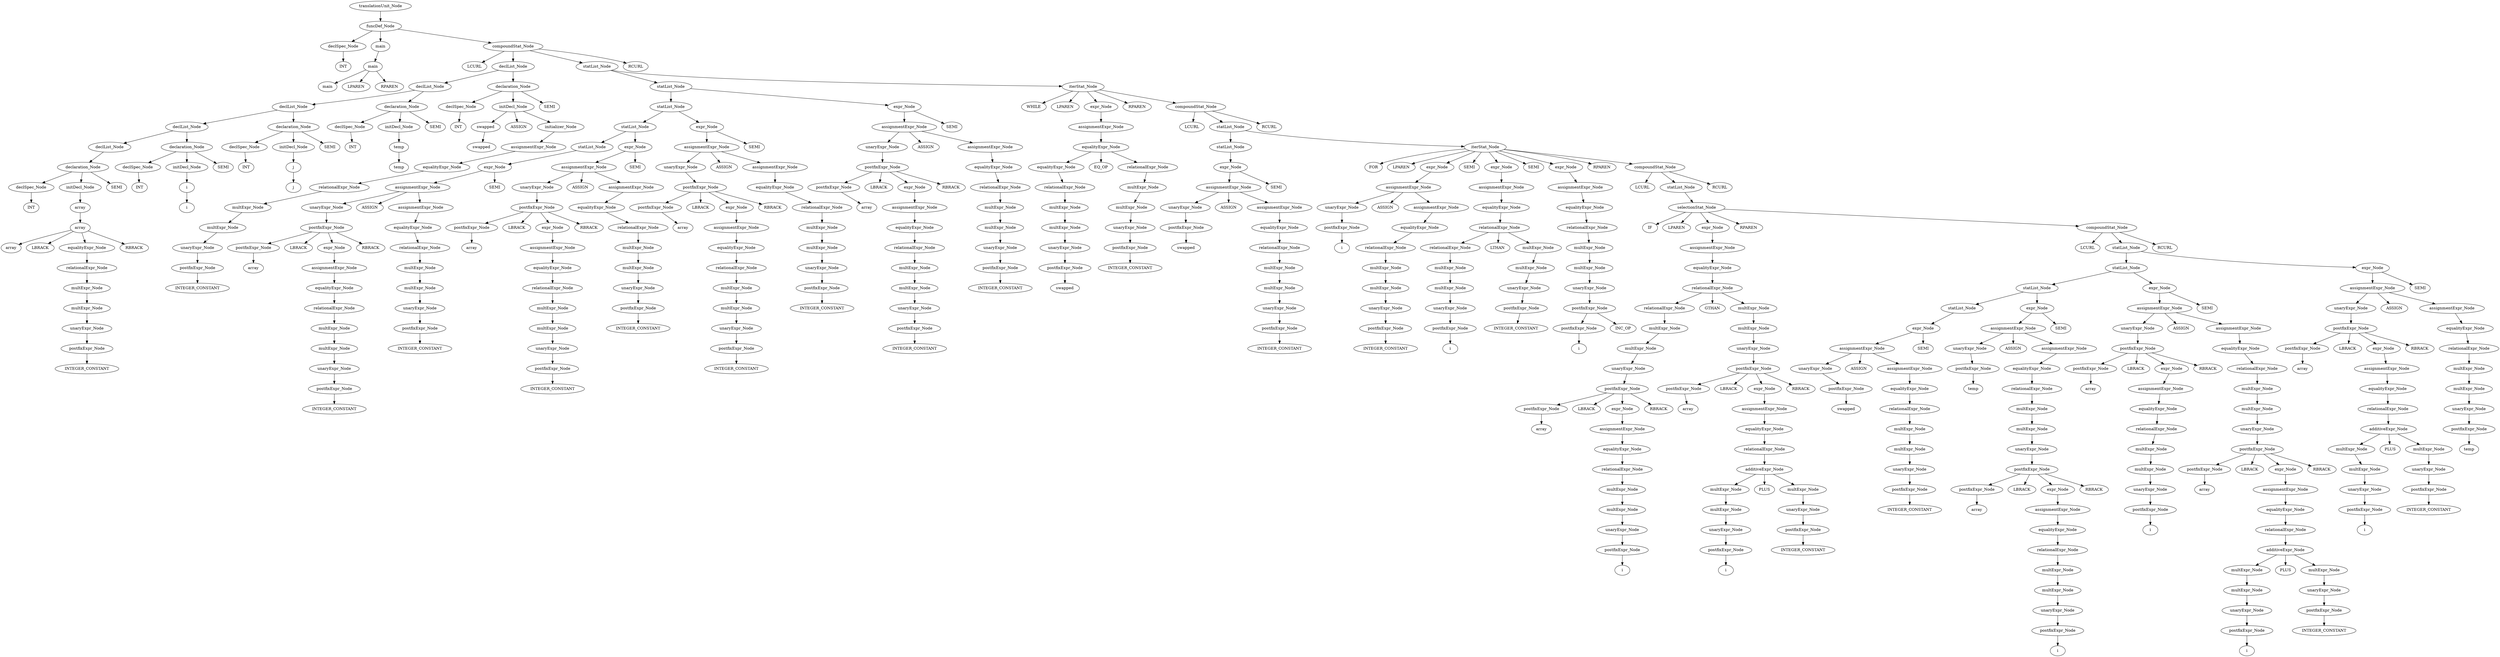 digraph{
graph[ordering = out]
INT_1 [label = "INT"];
declSpec_Node_2 [label = "declSpec_Node"];
declSpec_Node_2 -> INT_1;
main_3 [label = "main"];
main_4 [label = "main"];
main_4 -> main_3;
main_4 -> LPAREN0;
LPAREN0[label=LPAREN];
main_4 -> RPAREN1;
RPAREN1[label=RPAREN];
main_5 [label = "main"];
main_5 -> main_4;
INT_6 [label = "INT"];
declSpec_Node_7 [label = "declSpec_Node"];
declSpec_Node_7 -> INT_6;
array_8 [label = "array"];
INTEGER_CONSTANT_9 [label = "INTEGER_CONSTANT"];
postfixExpr_Node_10 [label = "postfixExpr_Node"];
postfixExpr_Node_10 -> INTEGER_CONSTANT_9;
unaryExpr_Node_11 [label = "unaryExpr_Node"];
unaryExpr_Node_11 -> postfixExpr_Node_10;
multExpr_Node_12 [label = "multExpr_Node"];
multExpr_Node_12 -> unaryExpr_Node_11;
multExpr_Node_13 [label = "multExpr_Node"];
multExpr_Node_13 -> multExpr_Node_12;
relationalExpr_Node_14 [label = "relationalExpr_Node"];
relationalExpr_Node_14 -> multExpr_Node_13;
equalityExpr_Node_15 [label = "equalityExpr_Node"];
equalityExpr_Node_15 -> relationalExpr_Node_14;
array_16 [label = "array"];
array_16 -> array_8;
array_16 -> LBRACK2;
LBRACK2[label=LBRACK];
array_16 -> equalityExpr_Node_15;
array_16 -> RBRACK3;
RBRACK3[label=RBRACK];
array_17 [label = "array"];
array_17 -> array_16;
initDecl_Node_18 [label = "initDecl_Node"];
initDecl_Node_18 -> array_17;
declaration_Node_19 [label = "declaration_Node"];
declaration_Node_19 -> declSpec_Node_7;
declaration_Node_19 -> initDecl_Node_18;
declaration_Node_19 -> SEMI4;
SEMI4[label=SEMI];
declList_Node_20 [label = "declList_Node"];
declList_Node_20 -> declaration_Node_19;
INT_21 [label = "INT"];
declSpec_Node_22 [label = "declSpec_Node"];
declSpec_Node_22 -> INT_21;
i_23 [label = "i"];
i_24 [label = "i"];
i_24 -> i_23;
initDecl_Node_25 [label = "initDecl_Node"];
initDecl_Node_25 -> i_24;
declaration_Node_26 [label = "declaration_Node"];
declaration_Node_26 -> declSpec_Node_22;
declaration_Node_26 -> initDecl_Node_25;
declaration_Node_26 -> SEMI5;
SEMI5[label=SEMI];
declList_Node_27 [label = "declList_Node"];
declList_Node_27 -> declList_Node_20;
declList_Node_27 -> declaration_Node_26;
INT_28 [label = "INT"];
declSpec_Node_29 [label = "declSpec_Node"];
declSpec_Node_29 -> INT_28;
j_30 [label = "j"];
j_31 [label = "j"];
j_31 -> j_30;
initDecl_Node_32 [label = "initDecl_Node"];
initDecl_Node_32 -> j_31;
declaration_Node_33 [label = "declaration_Node"];
declaration_Node_33 -> declSpec_Node_29;
declaration_Node_33 -> initDecl_Node_32;
declaration_Node_33 -> SEMI6;
SEMI6[label=SEMI];
declList_Node_34 [label = "declList_Node"];
declList_Node_34 -> declList_Node_27;
declList_Node_34 -> declaration_Node_33;
INT_35 [label = "INT"];
declSpec_Node_36 [label = "declSpec_Node"];
declSpec_Node_36 -> INT_35;
temp_37 [label = "temp"];
temp_38 [label = "temp"];
temp_38 -> temp_37;
initDecl_Node_39 [label = "initDecl_Node"];
initDecl_Node_39 -> temp_38;
declaration_Node_40 [label = "declaration_Node"];
declaration_Node_40 -> declSpec_Node_36;
declaration_Node_40 -> initDecl_Node_39;
declaration_Node_40 -> SEMI7;
SEMI7[label=SEMI];
declList_Node_41 [label = "declList_Node"];
declList_Node_41 -> declList_Node_34;
declList_Node_41 -> declaration_Node_40;
INT_42 [label = "INT"];
declSpec_Node_43 [label = "declSpec_Node"];
declSpec_Node_43 -> INT_42;
swapped_44 [label = "swapped"];
swapped_45 [label = "swapped"];
swapped_45 -> swapped_44;
INTEGER_CONSTANT_46 [label = "INTEGER_CONSTANT"];
postfixExpr_Node_47 [label = "postfixExpr_Node"];
postfixExpr_Node_47 -> INTEGER_CONSTANT_46;
unaryExpr_Node_48 [label = "unaryExpr_Node"];
unaryExpr_Node_48 -> postfixExpr_Node_47;
multExpr_Node_49 [label = "multExpr_Node"];
multExpr_Node_49 -> unaryExpr_Node_48;
multExpr_Node_50 [label = "multExpr_Node"];
multExpr_Node_50 -> multExpr_Node_49;
relationalExpr_Node_51 [label = "relationalExpr_Node"];
relationalExpr_Node_51 -> multExpr_Node_50;
equalityExpr_Node_52 [label = "equalityExpr_Node"];
equalityExpr_Node_52 -> relationalExpr_Node_51;
assignmentExpr_Node_53 [label = "assignmentExpr_Node"];
assignmentExpr_Node_53 -> equalityExpr_Node_52;
initializer_Node_54 [label = "initializer_Node"];
initializer_Node_54 -> assignmentExpr_Node_53;
initDecl_Node_55 [label = "initDecl_Node"];
initDecl_Node_55 -> swapped_45;
initDecl_Node_55 -> ASSIGN8;
ASSIGN8[label=ASSIGN];
initDecl_Node_55 -> initializer_Node_54;
declaration_Node_56 [label = "declaration_Node"];
declaration_Node_56 -> declSpec_Node_43;
declaration_Node_56 -> initDecl_Node_55;
declaration_Node_56 -> SEMI9;
SEMI9[label=SEMI];
declList_Node_57 [label = "declList_Node"];
declList_Node_57 -> declList_Node_41;
declList_Node_57 -> declaration_Node_56;
array_58 [label = "array"];
postfixExpr_Node_59 [label = "postfixExpr_Node"];
postfixExpr_Node_59 -> array_58;
INTEGER_CONSTANT_60 [label = "INTEGER_CONSTANT"];
postfixExpr_Node_61 [label = "postfixExpr_Node"];
postfixExpr_Node_61 -> INTEGER_CONSTANT_60;
unaryExpr_Node_62 [label = "unaryExpr_Node"];
unaryExpr_Node_62 -> postfixExpr_Node_61;
multExpr_Node_63 [label = "multExpr_Node"];
multExpr_Node_63 -> unaryExpr_Node_62;
multExpr_Node_64 [label = "multExpr_Node"];
multExpr_Node_64 -> multExpr_Node_63;
relationalExpr_Node_65 [label = "relationalExpr_Node"];
relationalExpr_Node_65 -> multExpr_Node_64;
equalityExpr_Node_66 [label = "equalityExpr_Node"];
equalityExpr_Node_66 -> relationalExpr_Node_65;
assignmentExpr_Node_67 [label = "assignmentExpr_Node"];
assignmentExpr_Node_67 -> equalityExpr_Node_66;
expr_Node_68 [label = "expr_Node"];
expr_Node_68 -> assignmentExpr_Node_67;
postfixExpr_Node_69 [label = "postfixExpr_Node"];
postfixExpr_Node_69 -> postfixExpr_Node_59;
postfixExpr_Node_69 -> LBRACK10;
LBRACK10[label=LBRACK];
postfixExpr_Node_69 -> expr_Node_68;
postfixExpr_Node_69 -> RBRACK11;
RBRACK11[label=RBRACK];
unaryExpr_Node_70 [label = "unaryExpr_Node"];
unaryExpr_Node_70 -> postfixExpr_Node_69;
ASSIGN_71 [label = "ASSIGN"];
INTEGER_CONSTANT_72 [label = "INTEGER_CONSTANT"];
postfixExpr_Node_73 [label = "postfixExpr_Node"];
postfixExpr_Node_73 -> INTEGER_CONSTANT_72;
unaryExpr_Node_74 [label = "unaryExpr_Node"];
unaryExpr_Node_74 -> postfixExpr_Node_73;
multExpr_Node_75 [label = "multExpr_Node"];
multExpr_Node_75 -> unaryExpr_Node_74;
multExpr_Node_76 [label = "multExpr_Node"];
multExpr_Node_76 -> multExpr_Node_75;
relationalExpr_Node_77 [label = "relationalExpr_Node"];
relationalExpr_Node_77 -> multExpr_Node_76;
equalityExpr_Node_78 [label = "equalityExpr_Node"];
equalityExpr_Node_78 -> relationalExpr_Node_77;
assignmentExpr_Node_79 [label = "assignmentExpr_Node"];
assignmentExpr_Node_79 -> equalityExpr_Node_78;
assignmentExpr_Node_80 [label = "assignmentExpr_Node"];
assignmentExpr_Node_80 -> unaryExpr_Node_70;
assignmentExpr_Node_80 -> ASSIGN_71;
assignmentExpr_Node_80 -> assignmentExpr_Node_79;
expr_Node_81 [label = "expr_Node"];
expr_Node_81 -> assignmentExpr_Node_80;
expr_Node_81 -> SEMI12;
SEMI12[label=SEMI];
statList_Node_82 [label = "statList_Node"];
statList_Node_82 -> expr_Node_81;
array_83 [label = "array"];
postfixExpr_Node_84 [label = "postfixExpr_Node"];
postfixExpr_Node_84 -> array_83;
INTEGER_CONSTANT_85 [label = "INTEGER_CONSTANT"];
postfixExpr_Node_86 [label = "postfixExpr_Node"];
postfixExpr_Node_86 -> INTEGER_CONSTANT_85;
unaryExpr_Node_87 [label = "unaryExpr_Node"];
unaryExpr_Node_87 -> postfixExpr_Node_86;
multExpr_Node_88 [label = "multExpr_Node"];
multExpr_Node_88 -> unaryExpr_Node_87;
multExpr_Node_89 [label = "multExpr_Node"];
multExpr_Node_89 -> multExpr_Node_88;
relationalExpr_Node_90 [label = "relationalExpr_Node"];
relationalExpr_Node_90 -> multExpr_Node_89;
equalityExpr_Node_91 [label = "equalityExpr_Node"];
equalityExpr_Node_91 -> relationalExpr_Node_90;
assignmentExpr_Node_92 [label = "assignmentExpr_Node"];
assignmentExpr_Node_92 -> equalityExpr_Node_91;
expr_Node_93 [label = "expr_Node"];
expr_Node_93 -> assignmentExpr_Node_92;
postfixExpr_Node_94 [label = "postfixExpr_Node"];
postfixExpr_Node_94 -> postfixExpr_Node_84;
postfixExpr_Node_94 -> LBRACK13;
LBRACK13[label=LBRACK];
postfixExpr_Node_94 -> expr_Node_93;
postfixExpr_Node_94 -> RBRACK14;
RBRACK14[label=RBRACK];
unaryExpr_Node_95 [label = "unaryExpr_Node"];
unaryExpr_Node_95 -> postfixExpr_Node_94;
ASSIGN_96 [label = "ASSIGN"];
INTEGER_CONSTANT_97 [label = "INTEGER_CONSTANT"];
postfixExpr_Node_98 [label = "postfixExpr_Node"];
postfixExpr_Node_98 -> INTEGER_CONSTANT_97;
unaryExpr_Node_99 [label = "unaryExpr_Node"];
unaryExpr_Node_99 -> postfixExpr_Node_98;
multExpr_Node_100 [label = "multExpr_Node"];
multExpr_Node_100 -> unaryExpr_Node_99;
multExpr_Node_101 [label = "multExpr_Node"];
multExpr_Node_101 -> multExpr_Node_100;
relationalExpr_Node_102 [label = "relationalExpr_Node"];
relationalExpr_Node_102 -> multExpr_Node_101;
equalityExpr_Node_103 [label = "equalityExpr_Node"];
equalityExpr_Node_103 -> relationalExpr_Node_102;
assignmentExpr_Node_104 [label = "assignmentExpr_Node"];
assignmentExpr_Node_104 -> equalityExpr_Node_103;
assignmentExpr_Node_105 [label = "assignmentExpr_Node"];
assignmentExpr_Node_105 -> unaryExpr_Node_95;
assignmentExpr_Node_105 -> ASSIGN_96;
assignmentExpr_Node_105 -> assignmentExpr_Node_104;
expr_Node_106 [label = "expr_Node"];
expr_Node_106 -> assignmentExpr_Node_105;
expr_Node_106 -> SEMI15;
SEMI15[label=SEMI];
statList_Node_107 [label = "statList_Node"];
statList_Node_107 -> statList_Node_82;
statList_Node_107 -> expr_Node_106;
array_108 [label = "array"];
postfixExpr_Node_109 [label = "postfixExpr_Node"];
postfixExpr_Node_109 -> array_108;
INTEGER_CONSTANT_110 [label = "INTEGER_CONSTANT"];
postfixExpr_Node_111 [label = "postfixExpr_Node"];
postfixExpr_Node_111 -> INTEGER_CONSTANT_110;
unaryExpr_Node_112 [label = "unaryExpr_Node"];
unaryExpr_Node_112 -> postfixExpr_Node_111;
multExpr_Node_113 [label = "multExpr_Node"];
multExpr_Node_113 -> unaryExpr_Node_112;
multExpr_Node_114 [label = "multExpr_Node"];
multExpr_Node_114 -> multExpr_Node_113;
relationalExpr_Node_115 [label = "relationalExpr_Node"];
relationalExpr_Node_115 -> multExpr_Node_114;
equalityExpr_Node_116 [label = "equalityExpr_Node"];
equalityExpr_Node_116 -> relationalExpr_Node_115;
assignmentExpr_Node_117 [label = "assignmentExpr_Node"];
assignmentExpr_Node_117 -> equalityExpr_Node_116;
expr_Node_118 [label = "expr_Node"];
expr_Node_118 -> assignmentExpr_Node_117;
postfixExpr_Node_119 [label = "postfixExpr_Node"];
postfixExpr_Node_119 -> postfixExpr_Node_109;
postfixExpr_Node_119 -> LBRACK16;
LBRACK16[label=LBRACK];
postfixExpr_Node_119 -> expr_Node_118;
postfixExpr_Node_119 -> RBRACK17;
RBRACK17[label=RBRACK];
unaryExpr_Node_120 [label = "unaryExpr_Node"];
unaryExpr_Node_120 -> postfixExpr_Node_119;
ASSIGN_121 [label = "ASSIGN"];
INTEGER_CONSTANT_122 [label = "INTEGER_CONSTANT"];
postfixExpr_Node_123 [label = "postfixExpr_Node"];
postfixExpr_Node_123 -> INTEGER_CONSTANT_122;
unaryExpr_Node_124 [label = "unaryExpr_Node"];
unaryExpr_Node_124 -> postfixExpr_Node_123;
multExpr_Node_125 [label = "multExpr_Node"];
multExpr_Node_125 -> unaryExpr_Node_124;
multExpr_Node_126 [label = "multExpr_Node"];
multExpr_Node_126 -> multExpr_Node_125;
relationalExpr_Node_127 [label = "relationalExpr_Node"];
relationalExpr_Node_127 -> multExpr_Node_126;
equalityExpr_Node_128 [label = "equalityExpr_Node"];
equalityExpr_Node_128 -> relationalExpr_Node_127;
assignmentExpr_Node_129 [label = "assignmentExpr_Node"];
assignmentExpr_Node_129 -> equalityExpr_Node_128;
assignmentExpr_Node_130 [label = "assignmentExpr_Node"];
assignmentExpr_Node_130 -> unaryExpr_Node_120;
assignmentExpr_Node_130 -> ASSIGN_121;
assignmentExpr_Node_130 -> assignmentExpr_Node_129;
expr_Node_131 [label = "expr_Node"];
expr_Node_131 -> assignmentExpr_Node_130;
expr_Node_131 -> SEMI18;
SEMI18[label=SEMI];
statList_Node_132 [label = "statList_Node"];
statList_Node_132 -> statList_Node_107;
statList_Node_132 -> expr_Node_131;
array_133 [label = "array"];
postfixExpr_Node_134 [label = "postfixExpr_Node"];
postfixExpr_Node_134 -> array_133;
INTEGER_CONSTANT_135 [label = "INTEGER_CONSTANT"];
postfixExpr_Node_136 [label = "postfixExpr_Node"];
postfixExpr_Node_136 -> INTEGER_CONSTANT_135;
unaryExpr_Node_137 [label = "unaryExpr_Node"];
unaryExpr_Node_137 -> postfixExpr_Node_136;
multExpr_Node_138 [label = "multExpr_Node"];
multExpr_Node_138 -> unaryExpr_Node_137;
multExpr_Node_139 [label = "multExpr_Node"];
multExpr_Node_139 -> multExpr_Node_138;
relationalExpr_Node_140 [label = "relationalExpr_Node"];
relationalExpr_Node_140 -> multExpr_Node_139;
equalityExpr_Node_141 [label = "equalityExpr_Node"];
equalityExpr_Node_141 -> relationalExpr_Node_140;
assignmentExpr_Node_142 [label = "assignmentExpr_Node"];
assignmentExpr_Node_142 -> equalityExpr_Node_141;
expr_Node_143 [label = "expr_Node"];
expr_Node_143 -> assignmentExpr_Node_142;
postfixExpr_Node_144 [label = "postfixExpr_Node"];
postfixExpr_Node_144 -> postfixExpr_Node_134;
postfixExpr_Node_144 -> LBRACK19;
LBRACK19[label=LBRACK];
postfixExpr_Node_144 -> expr_Node_143;
postfixExpr_Node_144 -> RBRACK20;
RBRACK20[label=RBRACK];
unaryExpr_Node_145 [label = "unaryExpr_Node"];
unaryExpr_Node_145 -> postfixExpr_Node_144;
ASSIGN_146 [label = "ASSIGN"];
INTEGER_CONSTANT_147 [label = "INTEGER_CONSTANT"];
postfixExpr_Node_148 [label = "postfixExpr_Node"];
postfixExpr_Node_148 -> INTEGER_CONSTANT_147;
unaryExpr_Node_149 [label = "unaryExpr_Node"];
unaryExpr_Node_149 -> postfixExpr_Node_148;
multExpr_Node_150 [label = "multExpr_Node"];
multExpr_Node_150 -> unaryExpr_Node_149;
multExpr_Node_151 [label = "multExpr_Node"];
multExpr_Node_151 -> multExpr_Node_150;
relationalExpr_Node_152 [label = "relationalExpr_Node"];
relationalExpr_Node_152 -> multExpr_Node_151;
equalityExpr_Node_153 [label = "equalityExpr_Node"];
equalityExpr_Node_153 -> relationalExpr_Node_152;
assignmentExpr_Node_154 [label = "assignmentExpr_Node"];
assignmentExpr_Node_154 -> equalityExpr_Node_153;
assignmentExpr_Node_155 [label = "assignmentExpr_Node"];
assignmentExpr_Node_155 -> unaryExpr_Node_145;
assignmentExpr_Node_155 -> ASSIGN_146;
assignmentExpr_Node_155 -> assignmentExpr_Node_154;
expr_Node_156 [label = "expr_Node"];
expr_Node_156 -> assignmentExpr_Node_155;
expr_Node_156 -> SEMI21;
SEMI21[label=SEMI];
statList_Node_157 [label = "statList_Node"];
statList_Node_157 -> statList_Node_132;
statList_Node_157 -> expr_Node_156;
swapped_158 [label = "swapped"];
postfixExpr_Node_159 [label = "postfixExpr_Node"];
postfixExpr_Node_159 -> swapped_158;
unaryExpr_Node_160 [label = "unaryExpr_Node"];
unaryExpr_Node_160 -> postfixExpr_Node_159;
multExpr_Node_161 [label = "multExpr_Node"];
multExpr_Node_161 -> unaryExpr_Node_160;
multExpr_Node_162 [label = "multExpr_Node"];
multExpr_Node_162 -> multExpr_Node_161;
relationalExpr_Node_163 [label = "relationalExpr_Node"];
relationalExpr_Node_163 -> multExpr_Node_162;
equalityExpr_Node_164 [label = "equalityExpr_Node"];
equalityExpr_Node_164 -> relationalExpr_Node_163;
INTEGER_CONSTANT_165 [label = "INTEGER_CONSTANT"];
postfixExpr_Node_166 [label = "postfixExpr_Node"];
postfixExpr_Node_166 -> INTEGER_CONSTANT_165;
unaryExpr_Node_167 [label = "unaryExpr_Node"];
unaryExpr_Node_167 -> postfixExpr_Node_166;
multExpr_Node_168 [label = "multExpr_Node"];
multExpr_Node_168 -> unaryExpr_Node_167;
multExpr_Node_169 [label = "multExpr_Node"];
multExpr_Node_169 -> multExpr_Node_168;
relationalExpr_Node_170 [label = "relationalExpr_Node"];
relationalExpr_Node_170 -> multExpr_Node_169;
equalityExpr_Node_171 [label = "equalityExpr_Node"];
equalityExpr_Node_171 -> equalityExpr_Node_164;
equalityExpr_Node_171 -> EQ_OP22;
EQ_OP22[label=EQ_OP];
equalityExpr_Node_171 -> relationalExpr_Node_170;
assignmentExpr_Node_172 [label = "assignmentExpr_Node"];
assignmentExpr_Node_172 -> equalityExpr_Node_171;
expr_Node_173 [label = "expr_Node"];
expr_Node_173 -> assignmentExpr_Node_172;
swapped_174 [label = "swapped"];
postfixExpr_Node_175 [label = "postfixExpr_Node"];
postfixExpr_Node_175 -> swapped_174;
unaryExpr_Node_176 [label = "unaryExpr_Node"];
unaryExpr_Node_176 -> postfixExpr_Node_175;
ASSIGN_177 [label = "ASSIGN"];
INTEGER_CONSTANT_178 [label = "INTEGER_CONSTANT"];
postfixExpr_Node_179 [label = "postfixExpr_Node"];
postfixExpr_Node_179 -> INTEGER_CONSTANT_178;
unaryExpr_Node_180 [label = "unaryExpr_Node"];
unaryExpr_Node_180 -> postfixExpr_Node_179;
multExpr_Node_181 [label = "multExpr_Node"];
multExpr_Node_181 -> unaryExpr_Node_180;
multExpr_Node_182 [label = "multExpr_Node"];
multExpr_Node_182 -> multExpr_Node_181;
relationalExpr_Node_183 [label = "relationalExpr_Node"];
relationalExpr_Node_183 -> multExpr_Node_182;
equalityExpr_Node_184 [label = "equalityExpr_Node"];
equalityExpr_Node_184 -> relationalExpr_Node_183;
assignmentExpr_Node_185 [label = "assignmentExpr_Node"];
assignmentExpr_Node_185 -> equalityExpr_Node_184;
assignmentExpr_Node_186 [label = "assignmentExpr_Node"];
assignmentExpr_Node_186 -> unaryExpr_Node_176;
assignmentExpr_Node_186 -> ASSIGN_177;
assignmentExpr_Node_186 -> assignmentExpr_Node_185;
expr_Node_187 [label = "expr_Node"];
expr_Node_187 -> assignmentExpr_Node_186;
expr_Node_187 -> SEMI23;
SEMI23[label=SEMI];
statList_Node_188 [label = "statList_Node"];
statList_Node_188 -> expr_Node_187;
i_189 [label = "i"];
postfixExpr_Node_190 [label = "postfixExpr_Node"];
postfixExpr_Node_190 -> i_189;
unaryExpr_Node_191 [label = "unaryExpr_Node"];
unaryExpr_Node_191 -> postfixExpr_Node_190;
ASSIGN_192 [label = "ASSIGN"];
INTEGER_CONSTANT_193 [label = "INTEGER_CONSTANT"];
postfixExpr_Node_194 [label = "postfixExpr_Node"];
postfixExpr_Node_194 -> INTEGER_CONSTANT_193;
unaryExpr_Node_195 [label = "unaryExpr_Node"];
unaryExpr_Node_195 -> postfixExpr_Node_194;
multExpr_Node_196 [label = "multExpr_Node"];
multExpr_Node_196 -> unaryExpr_Node_195;
multExpr_Node_197 [label = "multExpr_Node"];
multExpr_Node_197 -> multExpr_Node_196;
relationalExpr_Node_198 [label = "relationalExpr_Node"];
relationalExpr_Node_198 -> multExpr_Node_197;
equalityExpr_Node_199 [label = "equalityExpr_Node"];
equalityExpr_Node_199 -> relationalExpr_Node_198;
assignmentExpr_Node_200 [label = "assignmentExpr_Node"];
assignmentExpr_Node_200 -> equalityExpr_Node_199;
assignmentExpr_Node_201 [label = "assignmentExpr_Node"];
assignmentExpr_Node_201 -> unaryExpr_Node_191;
assignmentExpr_Node_201 -> ASSIGN_192;
assignmentExpr_Node_201 -> assignmentExpr_Node_200;
expr_Node_202 [label = "expr_Node"];
expr_Node_202 -> assignmentExpr_Node_201;
i_203 [label = "i"];
postfixExpr_Node_204 [label = "postfixExpr_Node"];
postfixExpr_Node_204 -> i_203;
unaryExpr_Node_205 [label = "unaryExpr_Node"];
unaryExpr_Node_205 -> postfixExpr_Node_204;
multExpr_Node_206 [label = "multExpr_Node"];
multExpr_Node_206 -> unaryExpr_Node_205;
multExpr_Node_207 [label = "multExpr_Node"];
multExpr_Node_207 -> multExpr_Node_206;
relationalExpr_Node_208 [label = "relationalExpr_Node"];
relationalExpr_Node_208 -> multExpr_Node_207;
INTEGER_CONSTANT_209 [label = "INTEGER_CONSTANT"];
postfixExpr_Node_210 [label = "postfixExpr_Node"];
postfixExpr_Node_210 -> INTEGER_CONSTANT_209;
unaryExpr_Node_211 [label = "unaryExpr_Node"];
unaryExpr_Node_211 -> postfixExpr_Node_210;
multExpr_Node_212 [label = "multExpr_Node"];
multExpr_Node_212 -> unaryExpr_Node_211;
multExpr_Node_213 [label = "multExpr_Node"];
multExpr_Node_213 -> multExpr_Node_212;
relationalExpr_Node_214 [label = "relationalExpr_Node"];
relationalExpr_Node_214 -> relationalExpr_Node_208;
relationalExpr_Node_214 -> LTHAN24;
LTHAN24[label=LTHAN];
relationalExpr_Node_214 -> multExpr_Node_213;
equalityExpr_Node_215 [label = "equalityExpr_Node"];
equalityExpr_Node_215 -> relationalExpr_Node_214;
assignmentExpr_Node_216 [label = "assignmentExpr_Node"];
assignmentExpr_Node_216 -> equalityExpr_Node_215;
expr_Node_217 [label = "expr_Node"];
expr_Node_217 -> assignmentExpr_Node_216;
i_218 [label = "i"];
postfixExpr_Node_219 [label = "postfixExpr_Node"];
postfixExpr_Node_219 -> i_218;
postfixExpr_Node_220 [label = "postfixExpr_Node"];
postfixExpr_Node_220 -> postfixExpr_Node_219;
postfixExpr_Node_220 -> INC_OP25;
INC_OP25[label=INC_OP];
unaryExpr_Node_221 [label = "unaryExpr_Node"];
unaryExpr_Node_221 -> postfixExpr_Node_220;
multExpr_Node_222 [label = "multExpr_Node"];
multExpr_Node_222 -> unaryExpr_Node_221;
multExpr_Node_223 [label = "multExpr_Node"];
multExpr_Node_223 -> multExpr_Node_222;
relationalExpr_Node_224 [label = "relationalExpr_Node"];
relationalExpr_Node_224 -> multExpr_Node_223;
equalityExpr_Node_225 [label = "equalityExpr_Node"];
equalityExpr_Node_225 -> relationalExpr_Node_224;
assignmentExpr_Node_226 [label = "assignmentExpr_Node"];
assignmentExpr_Node_226 -> equalityExpr_Node_225;
expr_Node_227 [label = "expr_Node"];
expr_Node_227 -> assignmentExpr_Node_226;
array_228 [label = "array"];
postfixExpr_Node_229 [label = "postfixExpr_Node"];
postfixExpr_Node_229 -> array_228;
i_230 [label = "i"];
postfixExpr_Node_231 [label = "postfixExpr_Node"];
postfixExpr_Node_231 -> i_230;
unaryExpr_Node_232 [label = "unaryExpr_Node"];
unaryExpr_Node_232 -> postfixExpr_Node_231;
multExpr_Node_233 [label = "multExpr_Node"];
multExpr_Node_233 -> unaryExpr_Node_232;
multExpr_Node_234 [label = "multExpr_Node"];
multExpr_Node_234 -> multExpr_Node_233;
relationalExpr_Node_235 [label = "relationalExpr_Node"];
relationalExpr_Node_235 -> multExpr_Node_234;
equalityExpr_Node_236 [label = "equalityExpr_Node"];
equalityExpr_Node_236 -> relationalExpr_Node_235;
assignmentExpr_Node_237 [label = "assignmentExpr_Node"];
assignmentExpr_Node_237 -> equalityExpr_Node_236;
expr_Node_238 [label = "expr_Node"];
expr_Node_238 -> assignmentExpr_Node_237;
postfixExpr_Node_239 [label = "postfixExpr_Node"];
postfixExpr_Node_239 -> postfixExpr_Node_229;
postfixExpr_Node_239 -> LBRACK26;
LBRACK26[label=LBRACK];
postfixExpr_Node_239 -> expr_Node_238;
postfixExpr_Node_239 -> RBRACK27;
RBRACK27[label=RBRACK];
unaryExpr_Node_240 [label = "unaryExpr_Node"];
unaryExpr_Node_240 -> postfixExpr_Node_239;
multExpr_Node_241 [label = "multExpr_Node"];
multExpr_Node_241 -> unaryExpr_Node_240;
multExpr_Node_242 [label = "multExpr_Node"];
multExpr_Node_242 -> multExpr_Node_241;
relationalExpr_Node_243 [label = "relationalExpr_Node"];
relationalExpr_Node_243 -> multExpr_Node_242;
array_244 [label = "array"];
postfixExpr_Node_245 [label = "postfixExpr_Node"];
postfixExpr_Node_245 -> array_244;
i_246 [label = "i"];
postfixExpr_Node_247 [label = "postfixExpr_Node"];
postfixExpr_Node_247 -> i_246;
unaryExpr_Node_248 [label = "unaryExpr_Node"];
unaryExpr_Node_248 -> postfixExpr_Node_247;
multExpr_Node_249 [label = "multExpr_Node"];
multExpr_Node_249 -> unaryExpr_Node_248;
multExpr_Node_250 [label = "multExpr_Node"];
multExpr_Node_250 -> multExpr_Node_249;
INTEGER_CONSTANT_251 [label = "INTEGER_CONSTANT"];
postfixExpr_Node_252 [label = "postfixExpr_Node"];
postfixExpr_Node_252 -> INTEGER_CONSTANT_251;
unaryExpr_Node_253 [label = "unaryExpr_Node"];
unaryExpr_Node_253 -> postfixExpr_Node_252;
multExpr_Node_254 [label = "multExpr_Node"];
multExpr_Node_254 -> unaryExpr_Node_253;
additiveExpr_Node_255 [label = "additiveExpr_Node"];
additiveExpr_Node_255 -> multExpr_Node_250;
additiveExpr_Node_255 -> PLUS28;
PLUS28[label=PLUS];
additiveExpr_Node_255 -> multExpr_Node_254;
relationalExpr_Node_256 [label = "relationalExpr_Node"];
relationalExpr_Node_256 -> additiveExpr_Node_255;
equalityExpr_Node_257 [label = "equalityExpr_Node"];
equalityExpr_Node_257 -> relationalExpr_Node_256;
assignmentExpr_Node_258 [label = "assignmentExpr_Node"];
assignmentExpr_Node_258 -> equalityExpr_Node_257;
expr_Node_259 [label = "expr_Node"];
expr_Node_259 -> assignmentExpr_Node_258;
postfixExpr_Node_260 [label = "postfixExpr_Node"];
postfixExpr_Node_260 -> postfixExpr_Node_245;
postfixExpr_Node_260 -> LBRACK29;
LBRACK29[label=LBRACK];
postfixExpr_Node_260 -> expr_Node_259;
postfixExpr_Node_260 -> RBRACK30;
RBRACK30[label=RBRACK];
unaryExpr_Node_261 [label = "unaryExpr_Node"];
unaryExpr_Node_261 -> postfixExpr_Node_260;
multExpr_Node_262 [label = "multExpr_Node"];
multExpr_Node_262 -> unaryExpr_Node_261;
multExpr_Node_263 [label = "multExpr_Node"];
multExpr_Node_263 -> multExpr_Node_262;
relationalExpr_Node_264 [label = "relationalExpr_Node"];
relationalExpr_Node_264 -> relationalExpr_Node_243;
relationalExpr_Node_264 -> GTHAN31;
GTHAN31[label=GTHAN];
relationalExpr_Node_264 -> multExpr_Node_263;
equalityExpr_Node_265 [label = "equalityExpr_Node"];
equalityExpr_Node_265 -> relationalExpr_Node_264;
assignmentExpr_Node_266 [label = "assignmentExpr_Node"];
assignmentExpr_Node_266 -> equalityExpr_Node_265;
expr_Node_267 [label = "expr_Node"];
expr_Node_267 -> assignmentExpr_Node_266;
swapped_268 [label = "swapped"];
postfixExpr_Node_269 [label = "postfixExpr_Node"];
postfixExpr_Node_269 -> swapped_268;
unaryExpr_Node_270 [label = "unaryExpr_Node"];
unaryExpr_Node_270 -> postfixExpr_Node_269;
ASSIGN_271 [label = "ASSIGN"];
INTEGER_CONSTANT_272 [label = "INTEGER_CONSTANT"];
postfixExpr_Node_273 [label = "postfixExpr_Node"];
postfixExpr_Node_273 -> INTEGER_CONSTANT_272;
unaryExpr_Node_274 [label = "unaryExpr_Node"];
unaryExpr_Node_274 -> postfixExpr_Node_273;
multExpr_Node_275 [label = "multExpr_Node"];
multExpr_Node_275 -> unaryExpr_Node_274;
multExpr_Node_276 [label = "multExpr_Node"];
multExpr_Node_276 -> multExpr_Node_275;
relationalExpr_Node_277 [label = "relationalExpr_Node"];
relationalExpr_Node_277 -> multExpr_Node_276;
equalityExpr_Node_278 [label = "equalityExpr_Node"];
equalityExpr_Node_278 -> relationalExpr_Node_277;
assignmentExpr_Node_279 [label = "assignmentExpr_Node"];
assignmentExpr_Node_279 -> equalityExpr_Node_278;
assignmentExpr_Node_280 [label = "assignmentExpr_Node"];
assignmentExpr_Node_280 -> unaryExpr_Node_270;
assignmentExpr_Node_280 -> ASSIGN_271;
assignmentExpr_Node_280 -> assignmentExpr_Node_279;
expr_Node_281 [label = "expr_Node"];
expr_Node_281 -> assignmentExpr_Node_280;
expr_Node_281 -> SEMI32;
SEMI32[label=SEMI];
statList_Node_282 [label = "statList_Node"];
statList_Node_282 -> expr_Node_281;
temp_283 [label = "temp"];
postfixExpr_Node_284 [label = "postfixExpr_Node"];
postfixExpr_Node_284 -> temp_283;
unaryExpr_Node_285 [label = "unaryExpr_Node"];
unaryExpr_Node_285 -> postfixExpr_Node_284;
ASSIGN_286 [label = "ASSIGN"];
array_287 [label = "array"];
postfixExpr_Node_288 [label = "postfixExpr_Node"];
postfixExpr_Node_288 -> array_287;
i_289 [label = "i"];
postfixExpr_Node_290 [label = "postfixExpr_Node"];
postfixExpr_Node_290 -> i_289;
unaryExpr_Node_291 [label = "unaryExpr_Node"];
unaryExpr_Node_291 -> postfixExpr_Node_290;
multExpr_Node_292 [label = "multExpr_Node"];
multExpr_Node_292 -> unaryExpr_Node_291;
multExpr_Node_293 [label = "multExpr_Node"];
multExpr_Node_293 -> multExpr_Node_292;
relationalExpr_Node_294 [label = "relationalExpr_Node"];
relationalExpr_Node_294 -> multExpr_Node_293;
equalityExpr_Node_295 [label = "equalityExpr_Node"];
equalityExpr_Node_295 -> relationalExpr_Node_294;
assignmentExpr_Node_296 [label = "assignmentExpr_Node"];
assignmentExpr_Node_296 -> equalityExpr_Node_295;
expr_Node_297 [label = "expr_Node"];
expr_Node_297 -> assignmentExpr_Node_296;
postfixExpr_Node_298 [label = "postfixExpr_Node"];
postfixExpr_Node_298 -> postfixExpr_Node_288;
postfixExpr_Node_298 -> LBRACK33;
LBRACK33[label=LBRACK];
postfixExpr_Node_298 -> expr_Node_297;
postfixExpr_Node_298 -> RBRACK34;
RBRACK34[label=RBRACK];
unaryExpr_Node_299 [label = "unaryExpr_Node"];
unaryExpr_Node_299 -> postfixExpr_Node_298;
multExpr_Node_300 [label = "multExpr_Node"];
multExpr_Node_300 -> unaryExpr_Node_299;
multExpr_Node_301 [label = "multExpr_Node"];
multExpr_Node_301 -> multExpr_Node_300;
relationalExpr_Node_302 [label = "relationalExpr_Node"];
relationalExpr_Node_302 -> multExpr_Node_301;
equalityExpr_Node_303 [label = "equalityExpr_Node"];
equalityExpr_Node_303 -> relationalExpr_Node_302;
assignmentExpr_Node_304 [label = "assignmentExpr_Node"];
assignmentExpr_Node_304 -> equalityExpr_Node_303;
assignmentExpr_Node_305 [label = "assignmentExpr_Node"];
assignmentExpr_Node_305 -> unaryExpr_Node_285;
assignmentExpr_Node_305 -> ASSIGN_286;
assignmentExpr_Node_305 -> assignmentExpr_Node_304;
expr_Node_306 [label = "expr_Node"];
expr_Node_306 -> assignmentExpr_Node_305;
expr_Node_306 -> SEMI35;
SEMI35[label=SEMI];
statList_Node_307 [label = "statList_Node"];
statList_Node_307 -> statList_Node_282;
statList_Node_307 -> expr_Node_306;
array_308 [label = "array"];
postfixExpr_Node_309 [label = "postfixExpr_Node"];
postfixExpr_Node_309 -> array_308;
i_310 [label = "i"];
postfixExpr_Node_311 [label = "postfixExpr_Node"];
postfixExpr_Node_311 -> i_310;
unaryExpr_Node_312 [label = "unaryExpr_Node"];
unaryExpr_Node_312 -> postfixExpr_Node_311;
multExpr_Node_313 [label = "multExpr_Node"];
multExpr_Node_313 -> unaryExpr_Node_312;
multExpr_Node_314 [label = "multExpr_Node"];
multExpr_Node_314 -> multExpr_Node_313;
relationalExpr_Node_315 [label = "relationalExpr_Node"];
relationalExpr_Node_315 -> multExpr_Node_314;
equalityExpr_Node_316 [label = "equalityExpr_Node"];
equalityExpr_Node_316 -> relationalExpr_Node_315;
assignmentExpr_Node_317 [label = "assignmentExpr_Node"];
assignmentExpr_Node_317 -> equalityExpr_Node_316;
expr_Node_318 [label = "expr_Node"];
expr_Node_318 -> assignmentExpr_Node_317;
postfixExpr_Node_319 [label = "postfixExpr_Node"];
postfixExpr_Node_319 -> postfixExpr_Node_309;
postfixExpr_Node_319 -> LBRACK36;
LBRACK36[label=LBRACK];
postfixExpr_Node_319 -> expr_Node_318;
postfixExpr_Node_319 -> RBRACK37;
RBRACK37[label=RBRACK];
unaryExpr_Node_320 [label = "unaryExpr_Node"];
unaryExpr_Node_320 -> postfixExpr_Node_319;
ASSIGN_321 [label = "ASSIGN"];
array_322 [label = "array"];
postfixExpr_Node_323 [label = "postfixExpr_Node"];
postfixExpr_Node_323 -> array_322;
i_324 [label = "i"];
postfixExpr_Node_325 [label = "postfixExpr_Node"];
postfixExpr_Node_325 -> i_324;
unaryExpr_Node_326 [label = "unaryExpr_Node"];
unaryExpr_Node_326 -> postfixExpr_Node_325;
multExpr_Node_327 [label = "multExpr_Node"];
multExpr_Node_327 -> unaryExpr_Node_326;
multExpr_Node_328 [label = "multExpr_Node"];
multExpr_Node_328 -> multExpr_Node_327;
INTEGER_CONSTANT_329 [label = "INTEGER_CONSTANT"];
postfixExpr_Node_330 [label = "postfixExpr_Node"];
postfixExpr_Node_330 -> INTEGER_CONSTANT_329;
unaryExpr_Node_331 [label = "unaryExpr_Node"];
unaryExpr_Node_331 -> postfixExpr_Node_330;
multExpr_Node_332 [label = "multExpr_Node"];
multExpr_Node_332 -> unaryExpr_Node_331;
additiveExpr_Node_333 [label = "additiveExpr_Node"];
additiveExpr_Node_333 -> multExpr_Node_328;
additiveExpr_Node_333 -> PLUS38;
PLUS38[label=PLUS];
additiveExpr_Node_333 -> multExpr_Node_332;
relationalExpr_Node_334 [label = "relationalExpr_Node"];
relationalExpr_Node_334 -> additiveExpr_Node_333;
equalityExpr_Node_335 [label = "equalityExpr_Node"];
equalityExpr_Node_335 -> relationalExpr_Node_334;
assignmentExpr_Node_336 [label = "assignmentExpr_Node"];
assignmentExpr_Node_336 -> equalityExpr_Node_335;
expr_Node_337 [label = "expr_Node"];
expr_Node_337 -> assignmentExpr_Node_336;
postfixExpr_Node_338 [label = "postfixExpr_Node"];
postfixExpr_Node_338 -> postfixExpr_Node_323;
postfixExpr_Node_338 -> LBRACK39;
LBRACK39[label=LBRACK];
postfixExpr_Node_338 -> expr_Node_337;
postfixExpr_Node_338 -> RBRACK40;
RBRACK40[label=RBRACK];
unaryExpr_Node_339 [label = "unaryExpr_Node"];
unaryExpr_Node_339 -> postfixExpr_Node_338;
multExpr_Node_340 [label = "multExpr_Node"];
multExpr_Node_340 -> unaryExpr_Node_339;
multExpr_Node_341 [label = "multExpr_Node"];
multExpr_Node_341 -> multExpr_Node_340;
relationalExpr_Node_342 [label = "relationalExpr_Node"];
relationalExpr_Node_342 -> multExpr_Node_341;
equalityExpr_Node_343 [label = "equalityExpr_Node"];
equalityExpr_Node_343 -> relationalExpr_Node_342;
assignmentExpr_Node_344 [label = "assignmentExpr_Node"];
assignmentExpr_Node_344 -> equalityExpr_Node_343;
assignmentExpr_Node_345 [label = "assignmentExpr_Node"];
assignmentExpr_Node_345 -> unaryExpr_Node_320;
assignmentExpr_Node_345 -> ASSIGN_321;
assignmentExpr_Node_345 -> assignmentExpr_Node_344;
expr_Node_346 [label = "expr_Node"];
expr_Node_346 -> assignmentExpr_Node_345;
expr_Node_346 -> SEMI41;
SEMI41[label=SEMI];
statList_Node_347 [label = "statList_Node"];
statList_Node_347 -> statList_Node_307;
statList_Node_347 -> expr_Node_346;
array_348 [label = "array"];
postfixExpr_Node_349 [label = "postfixExpr_Node"];
postfixExpr_Node_349 -> array_348;
i_350 [label = "i"];
postfixExpr_Node_351 [label = "postfixExpr_Node"];
postfixExpr_Node_351 -> i_350;
unaryExpr_Node_352 [label = "unaryExpr_Node"];
unaryExpr_Node_352 -> postfixExpr_Node_351;
multExpr_Node_353 [label = "multExpr_Node"];
multExpr_Node_353 -> unaryExpr_Node_352;
multExpr_Node_354 [label = "multExpr_Node"];
multExpr_Node_354 -> multExpr_Node_353;
INTEGER_CONSTANT_355 [label = "INTEGER_CONSTANT"];
postfixExpr_Node_356 [label = "postfixExpr_Node"];
postfixExpr_Node_356 -> INTEGER_CONSTANT_355;
unaryExpr_Node_357 [label = "unaryExpr_Node"];
unaryExpr_Node_357 -> postfixExpr_Node_356;
multExpr_Node_358 [label = "multExpr_Node"];
multExpr_Node_358 -> unaryExpr_Node_357;
additiveExpr_Node_359 [label = "additiveExpr_Node"];
additiveExpr_Node_359 -> multExpr_Node_354;
additiveExpr_Node_359 -> PLUS42;
PLUS42[label=PLUS];
additiveExpr_Node_359 -> multExpr_Node_358;
relationalExpr_Node_360 [label = "relationalExpr_Node"];
relationalExpr_Node_360 -> additiveExpr_Node_359;
equalityExpr_Node_361 [label = "equalityExpr_Node"];
equalityExpr_Node_361 -> relationalExpr_Node_360;
assignmentExpr_Node_362 [label = "assignmentExpr_Node"];
assignmentExpr_Node_362 -> equalityExpr_Node_361;
expr_Node_363 [label = "expr_Node"];
expr_Node_363 -> assignmentExpr_Node_362;
postfixExpr_Node_364 [label = "postfixExpr_Node"];
postfixExpr_Node_364 -> postfixExpr_Node_349;
postfixExpr_Node_364 -> LBRACK43;
LBRACK43[label=LBRACK];
postfixExpr_Node_364 -> expr_Node_363;
postfixExpr_Node_364 -> RBRACK44;
RBRACK44[label=RBRACK];
unaryExpr_Node_365 [label = "unaryExpr_Node"];
unaryExpr_Node_365 -> postfixExpr_Node_364;
ASSIGN_366 [label = "ASSIGN"];
temp_367 [label = "temp"];
postfixExpr_Node_368 [label = "postfixExpr_Node"];
postfixExpr_Node_368 -> temp_367;
unaryExpr_Node_369 [label = "unaryExpr_Node"];
unaryExpr_Node_369 -> postfixExpr_Node_368;
multExpr_Node_370 [label = "multExpr_Node"];
multExpr_Node_370 -> unaryExpr_Node_369;
multExpr_Node_371 [label = "multExpr_Node"];
multExpr_Node_371 -> multExpr_Node_370;
relationalExpr_Node_372 [label = "relationalExpr_Node"];
relationalExpr_Node_372 -> multExpr_Node_371;
equalityExpr_Node_373 [label = "equalityExpr_Node"];
equalityExpr_Node_373 -> relationalExpr_Node_372;
assignmentExpr_Node_374 [label = "assignmentExpr_Node"];
assignmentExpr_Node_374 -> equalityExpr_Node_373;
assignmentExpr_Node_375 [label = "assignmentExpr_Node"];
assignmentExpr_Node_375 -> unaryExpr_Node_365;
assignmentExpr_Node_375 -> ASSIGN_366;
assignmentExpr_Node_375 -> assignmentExpr_Node_374;
expr_Node_376 [label = "expr_Node"];
expr_Node_376 -> assignmentExpr_Node_375;
expr_Node_376 -> SEMI45;
SEMI45[label=SEMI];
statList_Node_377 [label = "statList_Node"];
statList_Node_377 -> statList_Node_347;
statList_Node_377 -> expr_Node_376;
compoundStat_Node_378 [label = "compoundStat_Node"];
compoundStat_Node_378 -> LCURL46;
LCURL46[label=LCURL];
compoundStat_Node_378 -> statList_Node_377;
compoundStat_Node_378 -> RCURL47;
RCURL47[label=RCURL];
selectionStat_Node_379 [label = "selectionStat_Node"];
selectionStat_Node_379 -> IF48;
IF48[label=IF];
selectionStat_Node_379 -> LPAREN49;
LPAREN49[label=LPAREN];
selectionStat_Node_379 -> expr_Node_267;
selectionStat_Node_379 -> RPAREN50;
RPAREN50[label=RPAREN];
selectionStat_Node_379 -> compoundStat_Node_378;
statList_Node_380 [label = "statList_Node"];
statList_Node_380 -> selectionStat_Node_379;
compoundStat_Node_381 [label = "compoundStat_Node"];
compoundStat_Node_381 -> LCURL51;
LCURL51[label=LCURL];
compoundStat_Node_381 -> statList_Node_380;
compoundStat_Node_381 -> RCURL52;
RCURL52[label=RCURL];
iterStat_Node_382 [label = "iterStat_Node"];
iterStat_Node_382 -> FOR53;
FOR53[label=FOR];
iterStat_Node_382 -> LPAREN54;
LPAREN54[label=LPAREN];
iterStat_Node_382 -> expr_Node_202;
iterStat_Node_382 -> SEMI55;
SEMI55[label=SEMI];
iterStat_Node_382 -> expr_Node_217;
iterStat_Node_382 -> SEMI56;
SEMI56[label=SEMI];
iterStat_Node_382 -> expr_Node_227;
iterStat_Node_382 -> RPAREN57;
RPAREN57[label=RPAREN];
iterStat_Node_382 -> compoundStat_Node_381;
statList_Node_383 [label = "statList_Node"];
statList_Node_383 -> statList_Node_188;
statList_Node_383 -> iterStat_Node_382;
compoundStat_Node_384 [label = "compoundStat_Node"];
compoundStat_Node_384 -> LCURL58;
LCURL58[label=LCURL];
compoundStat_Node_384 -> statList_Node_383;
compoundStat_Node_384 -> RCURL59;
RCURL59[label=RCURL];
iterStat_Node_385 [label = "iterStat_Node"];
iterStat_Node_385 -> WHILE60;
WHILE60[label=WHILE];
iterStat_Node_385 -> LPAREN61;
LPAREN61[label=LPAREN];
iterStat_Node_385 -> expr_Node_173;
iterStat_Node_385 -> RPAREN62;
RPAREN62[label=RPAREN];
iterStat_Node_385 -> compoundStat_Node_384;
statList_Node_386 [label = "statList_Node"];
statList_Node_386 -> statList_Node_157;
statList_Node_386 -> iterStat_Node_385;
compoundStat_Node_387 [label = "compoundStat_Node"];
compoundStat_Node_387 -> LCURL63;
LCURL63[label=LCURL];
compoundStat_Node_387 -> declList_Node_57;
compoundStat_Node_387 -> statList_Node_386;
compoundStat_Node_387 -> RCURL64;
RCURL64[label=RCURL];
funcDef_Node_388 [label = "funcDef_Node"];
funcDef_Node_388 -> declSpec_Node_2;
funcDef_Node_388 -> main_5;
funcDef_Node_388 -> compoundStat_Node_387;
translationUnit_Node_389 [label = "translationUnit_Node"];
translationUnit_Node_389 -> funcDef_Node_388;
}
